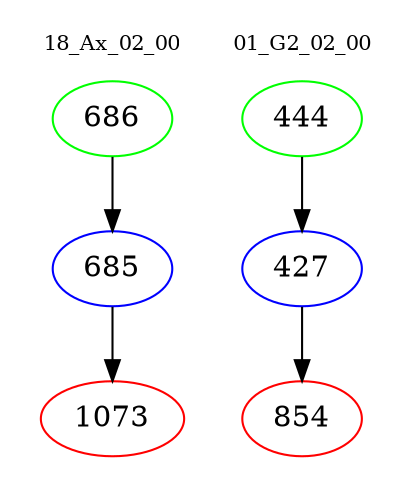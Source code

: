 digraph{
subgraph cluster_0 {
color = white
label = "18_Ax_02_00";
fontsize=10;
T0_686 [label="686", color="green"]
T0_686 -> T0_685 [color="black"]
T0_685 [label="685", color="blue"]
T0_685 -> T0_1073 [color="black"]
T0_1073 [label="1073", color="red"]
}
subgraph cluster_1 {
color = white
label = "01_G2_02_00";
fontsize=10;
T1_444 [label="444", color="green"]
T1_444 -> T1_427 [color="black"]
T1_427 [label="427", color="blue"]
T1_427 -> T1_854 [color="black"]
T1_854 [label="854", color="red"]
}
}
